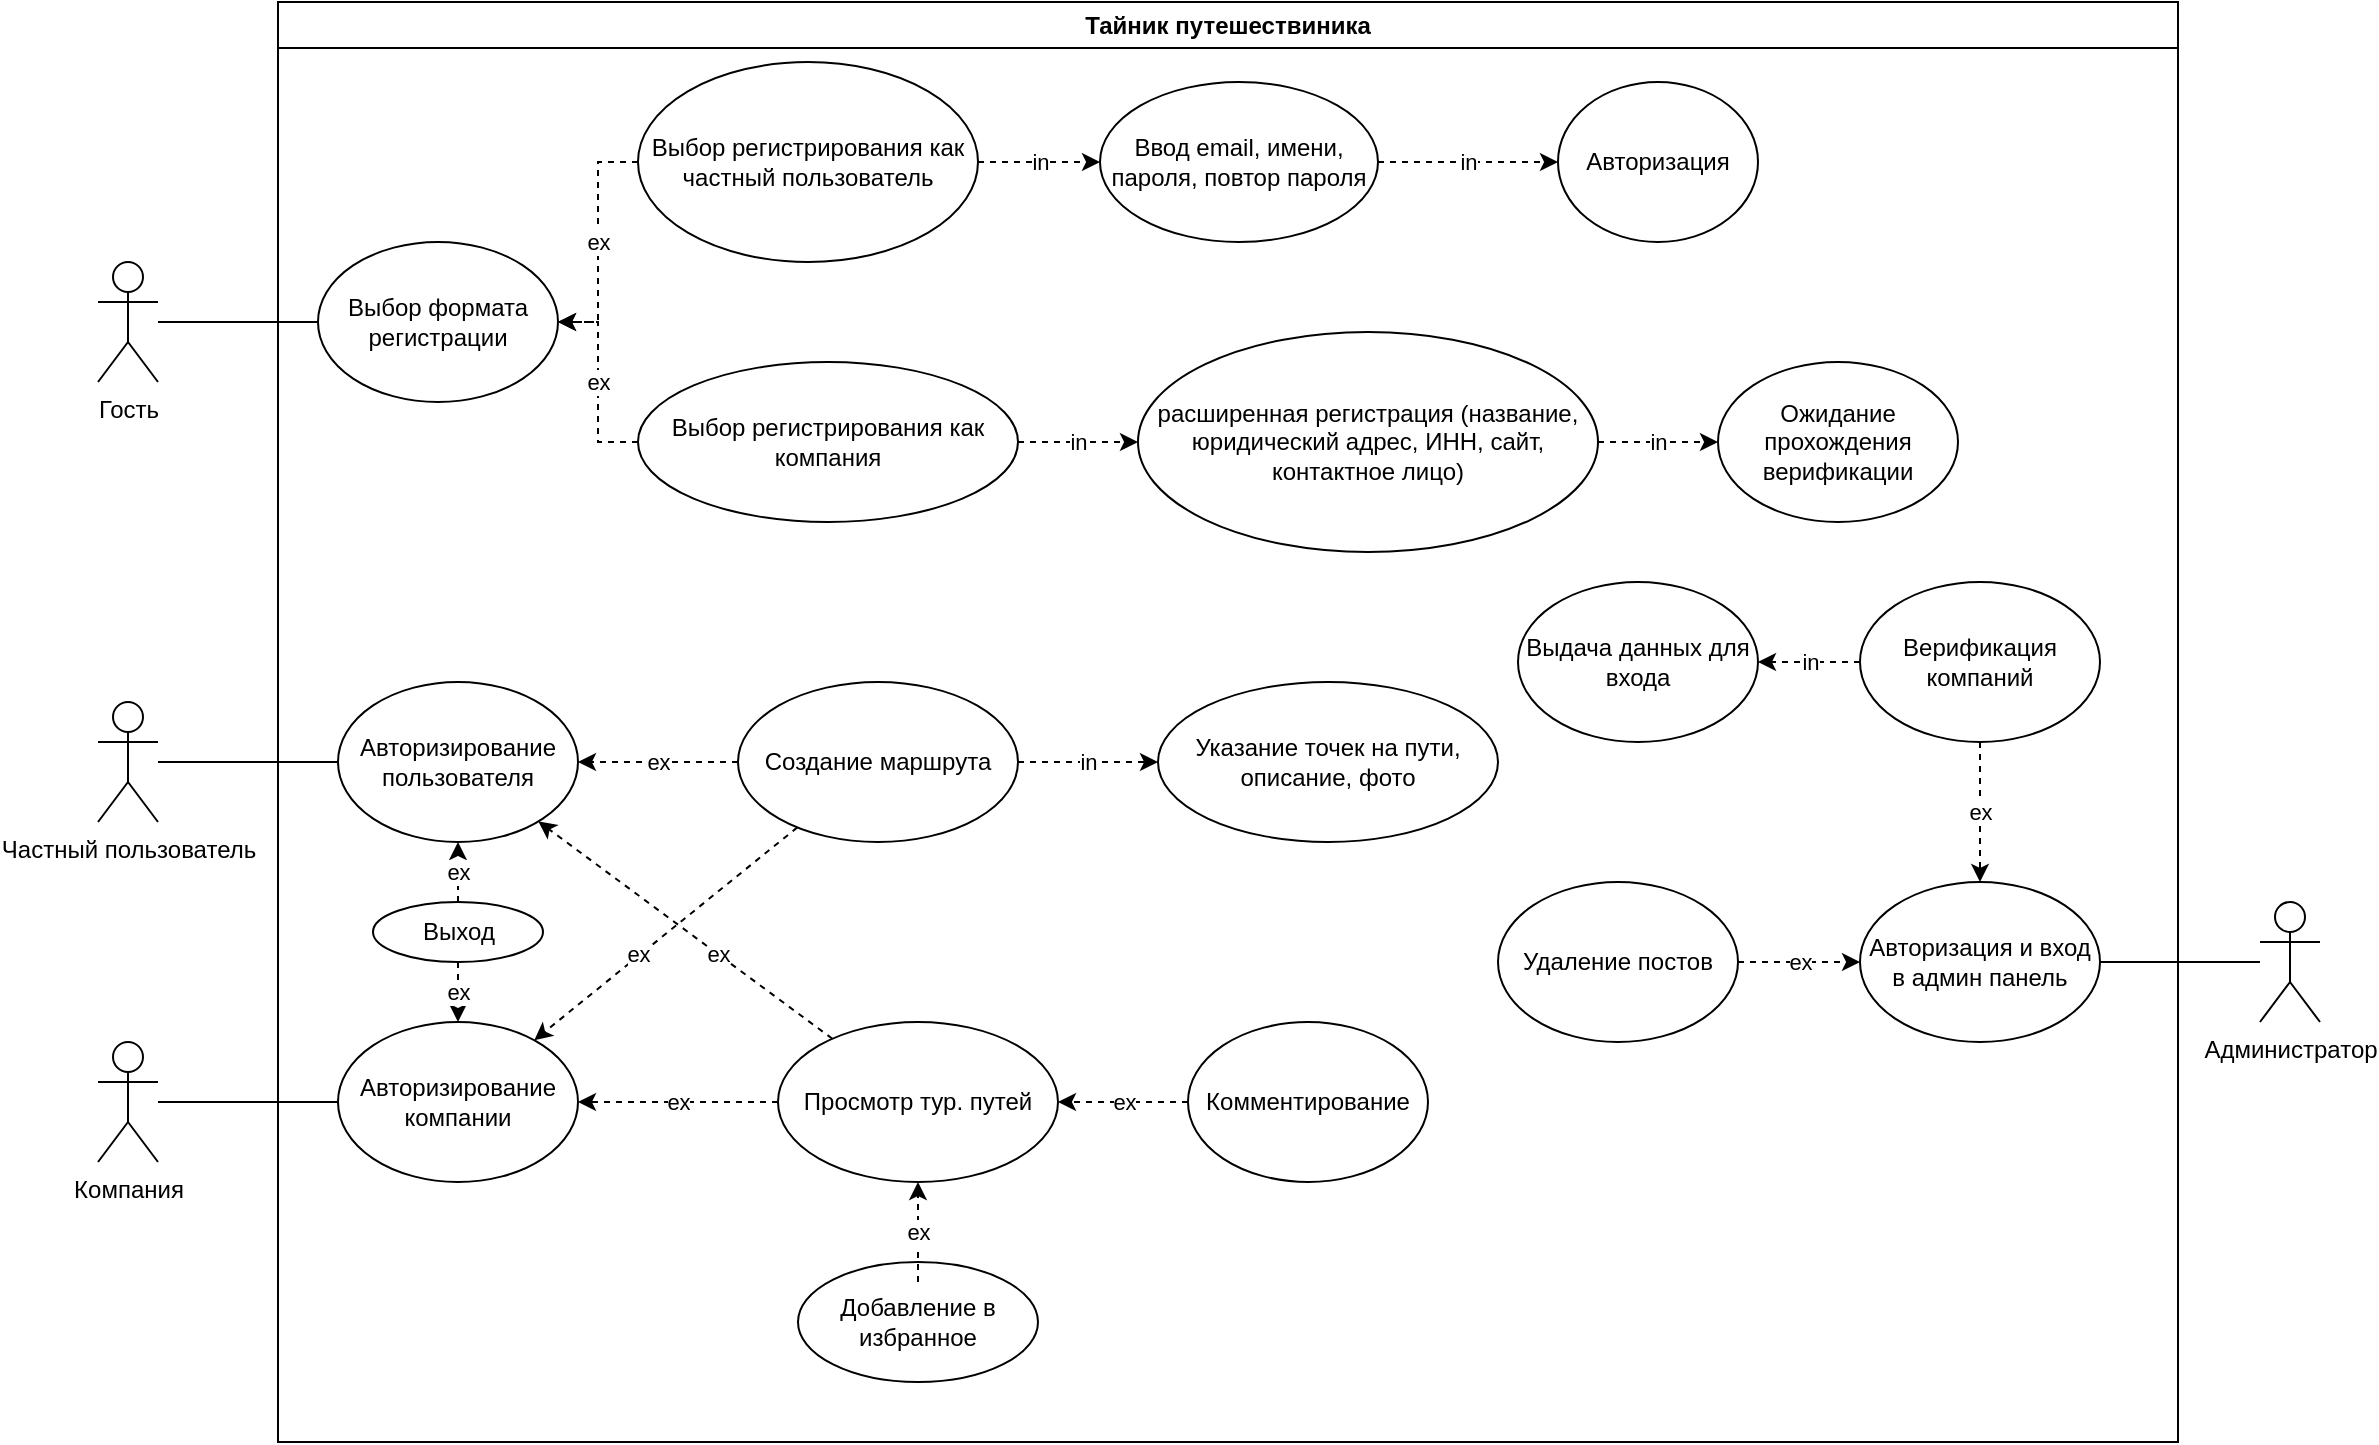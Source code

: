 <mxfile version="26.0.16">
  <diagram name="Страница — 1" id="AqQXiT6Z7RfFUdrMdVaR">
    <mxGraphModel dx="1414" dy="893" grid="1" gridSize="10" guides="1" tooltips="1" connect="1" arrows="1" fold="1" page="1" pageScale="1" pageWidth="827" pageHeight="1169" math="0" shadow="0">
      <root>
        <mxCell id="0" />
        <mxCell id="1" parent="0" />
        <mxCell id="AbmG4Bhr6RF6K7J6KOYi-2" value="Частный пользователь" style="shape=umlActor;verticalLabelPosition=bottom;verticalAlign=top;html=1;outlineConnect=0;" parent="1" vertex="1">
          <mxGeometry x="240" y="560" width="30" height="60" as="geometry" />
        </mxCell>
        <mxCell id="AbmG4Bhr6RF6K7J6KOYi-3" value="Компания" style="shape=umlActor;verticalLabelPosition=bottom;verticalAlign=top;html=1;outlineConnect=0;" parent="1" vertex="1">
          <mxGeometry x="240" y="730" width="30" height="60" as="geometry" />
        </mxCell>
        <mxCell id="AbmG4Bhr6RF6K7J6KOYi-4" value="Администратор" style="shape=umlActor;verticalLabelPosition=bottom;verticalAlign=top;html=1;outlineConnect=0;" parent="1" vertex="1">
          <mxGeometry x="1321" y="660" width="30" height="60" as="geometry" />
        </mxCell>
        <mxCell id="AbmG4Bhr6RF6K7J6KOYi-10" value="Гость" style="shape=umlActor;verticalLabelPosition=bottom;verticalAlign=top;html=1;outlineConnect=0;" parent="1" vertex="1">
          <mxGeometry x="240" y="340" width="30" height="60" as="geometry" />
        </mxCell>
        <mxCell id="AbmG4Bhr6RF6K7J6KOYi-11" value="Выбор формата регистрации" style="ellipse;whiteSpace=wrap;html=1;" parent="1" vertex="1">
          <mxGeometry x="350" y="330" width="120" height="80" as="geometry" />
        </mxCell>
        <mxCell id="AbmG4Bhr6RF6K7J6KOYi-13" value="" style="endArrow=none;html=1;rounded=0;" parent="1" source="AbmG4Bhr6RF6K7J6KOYi-10" target="AbmG4Bhr6RF6K7J6KOYi-11" edge="1">
          <mxGeometry width="50" height="50" relative="1" as="geometry">
            <mxPoint x="310" y="510" as="sourcePoint" />
            <mxPoint x="360" y="460" as="targetPoint" />
          </mxGeometry>
        </mxCell>
        <mxCell id="EvbB33QBFaXhQcK5xgCM-5" value="ex" style="edgeStyle=orthogonalEdgeStyle;rounded=0;orthogonalLoop=1;jettySize=auto;html=1;entryX=1;entryY=0.5;entryDx=0;entryDy=0;dashed=1;" edge="1" parent="1" source="EvbB33QBFaXhQcK5xgCM-4" target="AbmG4Bhr6RF6K7J6KOYi-11">
          <mxGeometry relative="1" as="geometry" />
        </mxCell>
        <mxCell id="EvbB33QBFaXhQcK5xgCM-8" value="in" style="edgeStyle=orthogonalEdgeStyle;rounded=0;orthogonalLoop=1;jettySize=auto;html=1;dashed=1;" edge="1" parent="1" source="EvbB33QBFaXhQcK5xgCM-4" target="EvbB33QBFaXhQcK5xgCM-9">
          <mxGeometry relative="1" as="geometry">
            <mxPoint x="700" y="290" as="targetPoint" />
          </mxGeometry>
        </mxCell>
        <mxCell id="EvbB33QBFaXhQcK5xgCM-4" value="Выбор регистрирования как частный пользователь" style="ellipse;whiteSpace=wrap;html=1;" vertex="1" parent="1">
          <mxGeometry x="510" y="240" width="170" height="100" as="geometry" />
        </mxCell>
        <mxCell id="EvbB33QBFaXhQcK5xgCM-7" value="ex" style="edgeStyle=orthogonalEdgeStyle;rounded=0;orthogonalLoop=1;jettySize=auto;html=1;dashed=1;" edge="1" parent="1" source="EvbB33QBFaXhQcK5xgCM-6" target="AbmG4Bhr6RF6K7J6KOYi-11">
          <mxGeometry relative="1" as="geometry" />
        </mxCell>
        <mxCell id="EvbB33QBFaXhQcK5xgCM-11" value="in" style="edgeStyle=orthogonalEdgeStyle;rounded=0;orthogonalLoop=1;jettySize=auto;html=1;dashed=1;" edge="1" parent="1" source="EvbB33QBFaXhQcK5xgCM-6" target="EvbB33QBFaXhQcK5xgCM-10">
          <mxGeometry relative="1" as="geometry" />
        </mxCell>
        <mxCell id="EvbB33QBFaXhQcK5xgCM-6" value="Выбор регистрирования как компания" style="ellipse;whiteSpace=wrap;html=1;" vertex="1" parent="1">
          <mxGeometry x="510" y="390" width="190" height="80" as="geometry" />
        </mxCell>
        <mxCell id="EvbB33QBFaXhQcK5xgCM-18" value="in" style="edgeStyle=orthogonalEdgeStyle;rounded=0;orthogonalLoop=1;jettySize=auto;html=1;dashed=1;" edge="1" parent="1" source="EvbB33QBFaXhQcK5xgCM-9" target="EvbB33QBFaXhQcK5xgCM-12">
          <mxGeometry relative="1" as="geometry">
            <Array as="points">
              <mxPoint x="1070" y="290" />
              <mxPoint x="1070" y="290" />
            </Array>
          </mxGeometry>
        </mxCell>
        <mxCell id="EvbB33QBFaXhQcK5xgCM-9" value="Ввод email, имени, пароля, повтор пароля" style="ellipse;whiteSpace=wrap;html=1;" vertex="1" parent="1">
          <mxGeometry x="741" y="250" width="139" height="80" as="geometry" />
        </mxCell>
        <mxCell id="EvbB33QBFaXhQcK5xgCM-10" value="расширенная регистрация (название, юридический адрес, ИНН, сайт, контактное лицо)" style="ellipse;whiteSpace=wrap;html=1;" vertex="1" parent="1">
          <mxGeometry x="760" y="375" width="230" height="110" as="geometry" />
        </mxCell>
        <mxCell id="EvbB33QBFaXhQcK5xgCM-21" value="Авторизирование пользователя" style="ellipse;whiteSpace=wrap;html=1;" vertex="1" parent="1">
          <mxGeometry x="360" y="550" width="120" height="80" as="geometry" />
        </mxCell>
        <mxCell id="EvbB33QBFaXhQcK5xgCM-22" value="Авторизирование компании" style="ellipse;whiteSpace=wrap;html=1;" vertex="1" parent="1">
          <mxGeometry x="360" y="720" width="120" height="80" as="geometry" />
        </mxCell>
        <mxCell id="EvbB33QBFaXhQcK5xgCM-24" value="" style="endArrow=none;html=1;rounded=0;" edge="1" parent="1" source="AbmG4Bhr6RF6K7J6KOYi-2" target="EvbB33QBFaXhQcK5xgCM-21">
          <mxGeometry width="50" height="50" relative="1" as="geometry">
            <mxPoint x="400" y="630" as="sourcePoint" />
            <mxPoint x="450" y="580" as="targetPoint" />
          </mxGeometry>
        </mxCell>
        <mxCell id="EvbB33QBFaXhQcK5xgCM-25" value="" style="endArrow=none;html=1;rounded=0;" edge="1" parent="1" source="AbmG4Bhr6RF6K7J6KOYi-3" target="EvbB33QBFaXhQcK5xgCM-22">
          <mxGeometry width="50" height="50" relative="1" as="geometry">
            <mxPoint x="290" y="730" as="sourcePoint" />
            <mxPoint x="340" y="680" as="targetPoint" />
          </mxGeometry>
        </mxCell>
        <mxCell id="EvbB33QBFaXhQcK5xgCM-26" value="Авторизация и вход в админ панель" style="ellipse;whiteSpace=wrap;html=1;" vertex="1" parent="1">
          <mxGeometry x="1121" y="650" width="120" height="80" as="geometry" />
        </mxCell>
        <mxCell id="EvbB33QBFaXhQcK5xgCM-27" value="" style="endArrow=none;html=1;rounded=0;" edge="1" parent="1" source="EvbB33QBFaXhQcK5xgCM-26" target="AbmG4Bhr6RF6K7J6KOYi-4">
          <mxGeometry width="50" height="50" relative="1" as="geometry">
            <mxPoint x="1241" y="700" as="sourcePoint" />
            <mxPoint x="1291" y="650" as="targetPoint" />
          </mxGeometry>
        </mxCell>
        <mxCell id="EvbB33QBFaXhQcK5xgCM-28" value="Верификация компаний" style="ellipse;whiteSpace=wrap;html=1;" vertex="1" parent="1">
          <mxGeometry x="1121" y="500" width="120" height="80" as="geometry" />
        </mxCell>
        <mxCell id="EvbB33QBFaXhQcK5xgCM-29" value="ex" style="endArrow=classic;html=1;rounded=0;dashed=1;" edge="1" parent="1" source="EvbB33QBFaXhQcK5xgCM-28" target="EvbB33QBFaXhQcK5xgCM-26">
          <mxGeometry width="50" height="50" relative="1" as="geometry">
            <mxPoint x="1230" y="600" as="sourcePoint" />
            <mxPoint x="1280" y="550" as="targetPoint" />
          </mxGeometry>
        </mxCell>
        <mxCell id="EvbB33QBFaXhQcK5xgCM-32" value="Создание маршрута" style="ellipse;whiteSpace=wrap;html=1;" vertex="1" parent="1">
          <mxGeometry x="560" y="550" width="140" height="80" as="geometry" />
        </mxCell>
        <mxCell id="EvbB33QBFaXhQcK5xgCM-35" value="ex" style="endArrow=classic;html=1;rounded=0;dashed=1;" edge="1" parent="1" source="EvbB33QBFaXhQcK5xgCM-32" target="EvbB33QBFaXhQcK5xgCM-21">
          <mxGeometry width="50" height="50" relative="1" as="geometry">
            <mxPoint x="589.999" y="586.038" as="sourcePoint" />
            <mxPoint x="668.999" y="619.997" as="targetPoint" />
          </mxGeometry>
        </mxCell>
        <mxCell id="EvbB33QBFaXhQcK5xgCM-36" value="Выдача данных для входа" style="ellipse;whiteSpace=wrap;html=1;" vertex="1" parent="1">
          <mxGeometry x="950" y="500" width="120" height="80" as="geometry" />
        </mxCell>
        <mxCell id="EvbB33QBFaXhQcK5xgCM-38" value="in" style="endArrow=classic;html=1;rounded=0;dashed=1;" edge="1" parent="1" source="EvbB33QBFaXhQcK5xgCM-28" target="EvbB33QBFaXhQcK5xgCM-36">
          <mxGeometry width="50" height="50" relative="1" as="geometry">
            <mxPoint x="970" y="630" as="sourcePoint" />
            <mxPoint x="1020" y="580" as="targetPoint" />
          </mxGeometry>
        </mxCell>
        <mxCell id="EvbB33QBFaXhQcK5xgCM-39" value="ex" style="endArrow=classic;html=1;rounded=0;dashed=1;" edge="1" parent="1" source="EvbB33QBFaXhQcK5xgCM-32" target="EvbB33QBFaXhQcK5xgCM-22">
          <mxGeometry x="0.203" y="-1" width="50" height="50" relative="1" as="geometry">
            <mxPoint x="670" y="800" as="sourcePoint" />
            <mxPoint x="580" y="740" as="targetPoint" />
            <mxPoint as="offset" />
          </mxGeometry>
        </mxCell>
        <mxCell id="EvbB33QBFaXhQcK5xgCM-40" value="Указание точек на пути, описание, фото" style="ellipse;whiteSpace=wrap;html=1;" vertex="1" parent="1">
          <mxGeometry x="770" y="550" width="170" height="80" as="geometry" />
        </mxCell>
        <mxCell id="EvbB33QBFaXhQcK5xgCM-41" value="in" style="endArrow=classic;html=1;rounded=0;dashed=1;" edge="1" parent="1" source="EvbB33QBFaXhQcK5xgCM-32" target="EvbB33QBFaXhQcK5xgCM-40">
          <mxGeometry width="50" height="50" relative="1" as="geometry">
            <mxPoint x="660" y="760" as="sourcePoint" />
            <mxPoint x="710" y="710" as="targetPoint" />
          </mxGeometry>
        </mxCell>
        <mxCell id="EvbB33QBFaXhQcK5xgCM-42" value="Просмотр тур. путей" style="ellipse;whiteSpace=wrap;html=1;" vertex="1" parent="1">
          <mxGeometry x="580" y="720" width="140" height="80" as="geometry" />
        </mxCell>
        <mxCell id="EvbB33QBFaXhQcK5xgCM-43" value="ex" style="endArrow=classic;html=1;rounded=0;dashed=1;" edge="1" parent="1" source="EvbB33QBFaXhQcK5xgCM-42" target="EvbB33QBFaXhQcK5xgCM-21">
          <mxGeometry x="-0.226" width="50" height="50" relative="1" as="geometry">
            <mxPoint x="550" y="720" as="sourcePoint" />
            <mxPoint x="600" y="670" as="targetPoint" />
            <mxPoint as="offset" />
          </mxGeometry>
        </mxCell>
        <mxCell id="EvbB33QBFaXhQcK5xgCM-44" value="ex" style="endArrow=classic;html=1;rounded=0;dashed=1;" edge="1" parent="1" source="EvbB33QBFaXhQcK5xgCM-42" target="EvbB33QBFaXhQcK5xgCM-22">
          <mxGeometry width="50" height="50" relative="1" as="geometry">
            <mxPoint x="550" y="640" as="sourcePoint" />
            <mxPoint x="600" y="590" as="targetPoint" />
          </mxGeometry>
        </mxCell>
        <mxCell id="EvbB33QBFaXhQcK5xgCM-45" value="Комментирование" style="ellipse;whiteSpace=wrap;html=1;" vertex="1" parent="1">
          <mxGeometry x="785" y="720" width="120" height="80" as="geometry" />
        </mxCell>
        <mxCell id="EvbB33QBFaXhQcK5xgCM-46" value="ex" style="endArrow=classic;html=1;rounded=0;dashed=1;" edge="1" parent="1" source="EvbB33QBFaXhQcK5xgCM-45" target="EvbB33QBFaXhQcK5xgCM-42">
          <mxGeometry width="50" height="50" relative="1" as="geometry">
            <mxPoint x="720" y="880" as="sourcePoint" />
            <mxPoint x="770" y="830" as="targetPoint" />
          </mxGeometry>
        </mxCell>
        <mxCell id="EvbB33QBFaXhQcK5xgCM-48" value="Добавление в избранное" style="ellipse;whiteSpace=wrap;html=1;" vertex="1" parent="1">
          <mxGeometry x="590" y="840" width="120" height="60" as="geometry" />
        </mxCell>
        <mxCell id="EvbB33QBFaXhQcK5xgCM-49" value="ex" style="endArrow=classic;html=1;rounded=0;dashed=1;" edge="1" parent="1" target="EvbB33QBFaXhQcK5xgCM-42">
          <mxGeometry width="50" height="50" relative="1" as="geometry">
            <mxPoint x="650" y="850" as="sourcePoint" />
            <mxPoint x="480" y="840" as="targetPoint" />
          </mxGeometry>
        </mxCell>
        <mxCell id="EvbB33QBFaXhQcK5xgCM-50" value="Удаление постов" style="ellipse;whiteSpace=wrap;html=1;" vertex="1" parent="1">
          <mxGeometry x="940" y="650" width="120" height="80" as="geometry" />
        </mxCell>
        <mxCell id="EvbB33QBFaXhQcK5xgCM-52" value="ex" style="endArrow=classic;html=1;rounded=0;dashed=1;" edge="1" parent="1" source="EvbB33QBFaXhQcK5xgCM-50" target="EvbB33QBFaXhQcK5xgCM-26">
          <mxGeometry width="50" height="50" relative="1" as="geometry">
            <mxPoint x="1060" y="790" as="sourcePoint" />
            <mxPoint x="1110" y="740" as="targetPoint" />
          </mxGeometry>
        </mxCell>
        <mxCell id="EvbB33QBFaXhQcK5xgCM-53" value="Выход" style="ellipse;whiteSpace=wrap;html=1;" vertex="1" parent="1">
          <mxGeometry x="377.5" y="660" width="85" height="30" as="geometry" />
        </mxCell>
        <mxCell id="EvbB33QBFaXhQcK5xgCM-54" value="ex" style="endArrow=classic;html=1;rounded=0;dashed=1;" edge="1" parent="1" source="EvbB33QBFaXhQcK5xgCM-53" target="EvbB33QBFaXhQcK5xgCM-21">
          <mxGeometry width="50" height="50" relative="1" as="geometry">
            <mxPoint x="380" y="690" as="sourcePoint" />
            <mxPoint x="430" y="640" as="targetPoint" />
          </mxGeometry>
        </mxCell>
        <mxCell id="EvbB33QBFaXhQcK5xgCM-55" value="ex" style="endArrow=classic;html=1;rounded=0;dashed=1;" edge="1" parent="1" source="EvbB33QBFaXhQcK5xgCM-53" target="EvbB33QBFaXhQcK5xgCM-22">
          <mxGeometry width="50" height="50" relative="1" as="geometry">
            <mxPoint x="420" y="700" as="sourcePoint" />
            <mxPoint x="380" y="680" as="targetPoint" />
          </mxGeometry>
        </mxCell>
        <mxCell id="EvbB33QBFaXhQcK5xgCM-56" value="Тайник путешествиника" style="swimlane;whiteSpace=wrap;html=1;" vertex="1" parent="1">
          <mxGeometry x="330" y="210" width="950" height="720" as="geometry" />
        </mxCell>
        <mxCell id="EvbB33QBFaXhQcK5xgCM-12" value="Авторизация" style="ellipse;whiteSpace=wrap;html=1;" vertex="1" parent="EvbB33QBFaXhQcK5xgCM-56">
          <mxGeometry x="640" y="40" width="100" height="80" as="geometry" />
        </mxCell>
        <mxCell id="EvbB33QBFaXhQcK5xgCM-57" value="Ожидание прохождения верификации" style="ellipse;whiteSpace=wrap;html=1;" vertex="1" parent="EvbB33QBFaXhQcK5xgCM-56">
          <mxGeometry x="720" y="180" width="120" height="80" as="geometry" />
        </mxCell>
        <mxCell id="EvbB33QBFaXhQcK5xgCM-58" value="in" style="endArrow=classic;html=1;rounded=0;dashed=1;" edge="1" parent="1" source="EvbB33QBFaXhQcK5xgCM-10" target="EvbB33QBFaXhQcK5xgCM-57">
          <mxGeometry width="50" height="50" relative="1" as="geometry">
            <mxPoint x="660" y="270" as="sourcePoint" />
            <mxPoint x="1390.711" y="640" as="targetPoint" />
          </mxGeometry>
        </mxCell>
      </root>
    </mxGraphModel>
  </diagram>
</mxfile>
